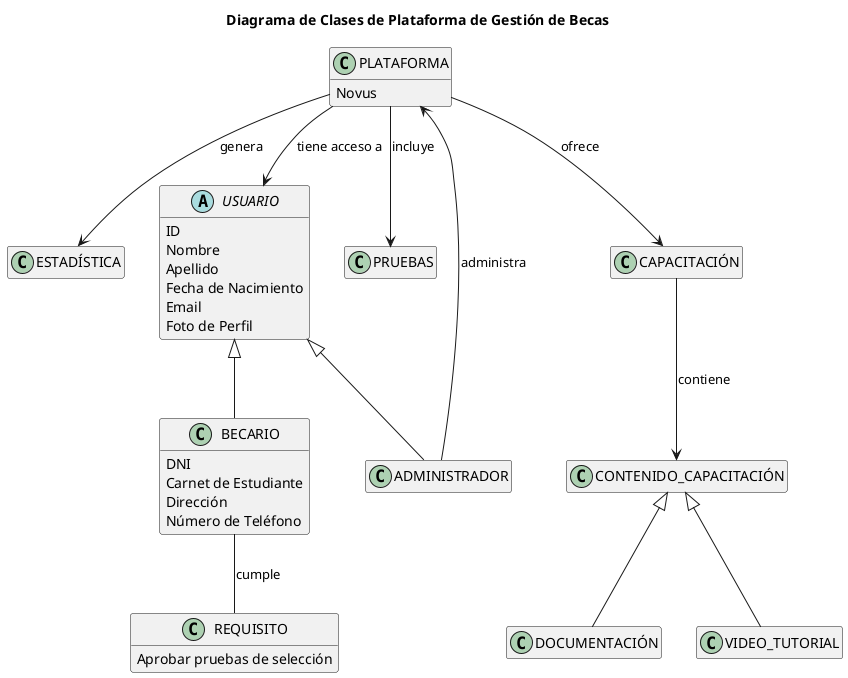 @startuml Diagrama_de_Clases_Beca

title Diagrama de Clases de Plataforma de Gestión de Becas

hide empty members

class PLATAFORMA {
  Novus
}


class ESTADÍSTICA {
}

abstract class USUARIO {
  ID
  Nombre
  Apellido
  Fecha de Nacimiento
  Email
  Foto de Perfil
}

class ADMINISTRADOR {
}

class PRUEBAS {
}

class CAPACITACIÓN {
}

class CONTENIDO_CAPACITACIÓN {
}

class VIDEO_TUTORIAL {
}

class DOCUMENTACIÓN {
}

class BECARIO {
  DNI
  Carnet de Estudiante
  Dirección
  Número de Teléfono
}

class REQUISITO
{
  Aprobar pruebas de selección
}


PLATAFORMA --> ESTADÍSTICA : "genera"
PLATAFORMA --> USUARIO : "tiene acceso a"
PLATAFORMA --> PRUEBAS : "incluye"
PLATAFORMA --> CAPACITACIÓN : "ofrece"

USUARIO <|-- ADMINISTRADOR
ADMINISTRADOR --> PLATAFORMA : "administra"

CAPACITACIÓN --> CONTENIDO_CAPACITACIÓN : "contiene"
CONTENIDO_CAPACITACIÓN <|-- VIDEO_TUTORIAL
CONTENIDO_CAPACITACIÓN <|-- DOCUMENTACIÓN
BECARIO -- REQUISITO : cumple
USUARIO <|-- BECARIO
@enduml
